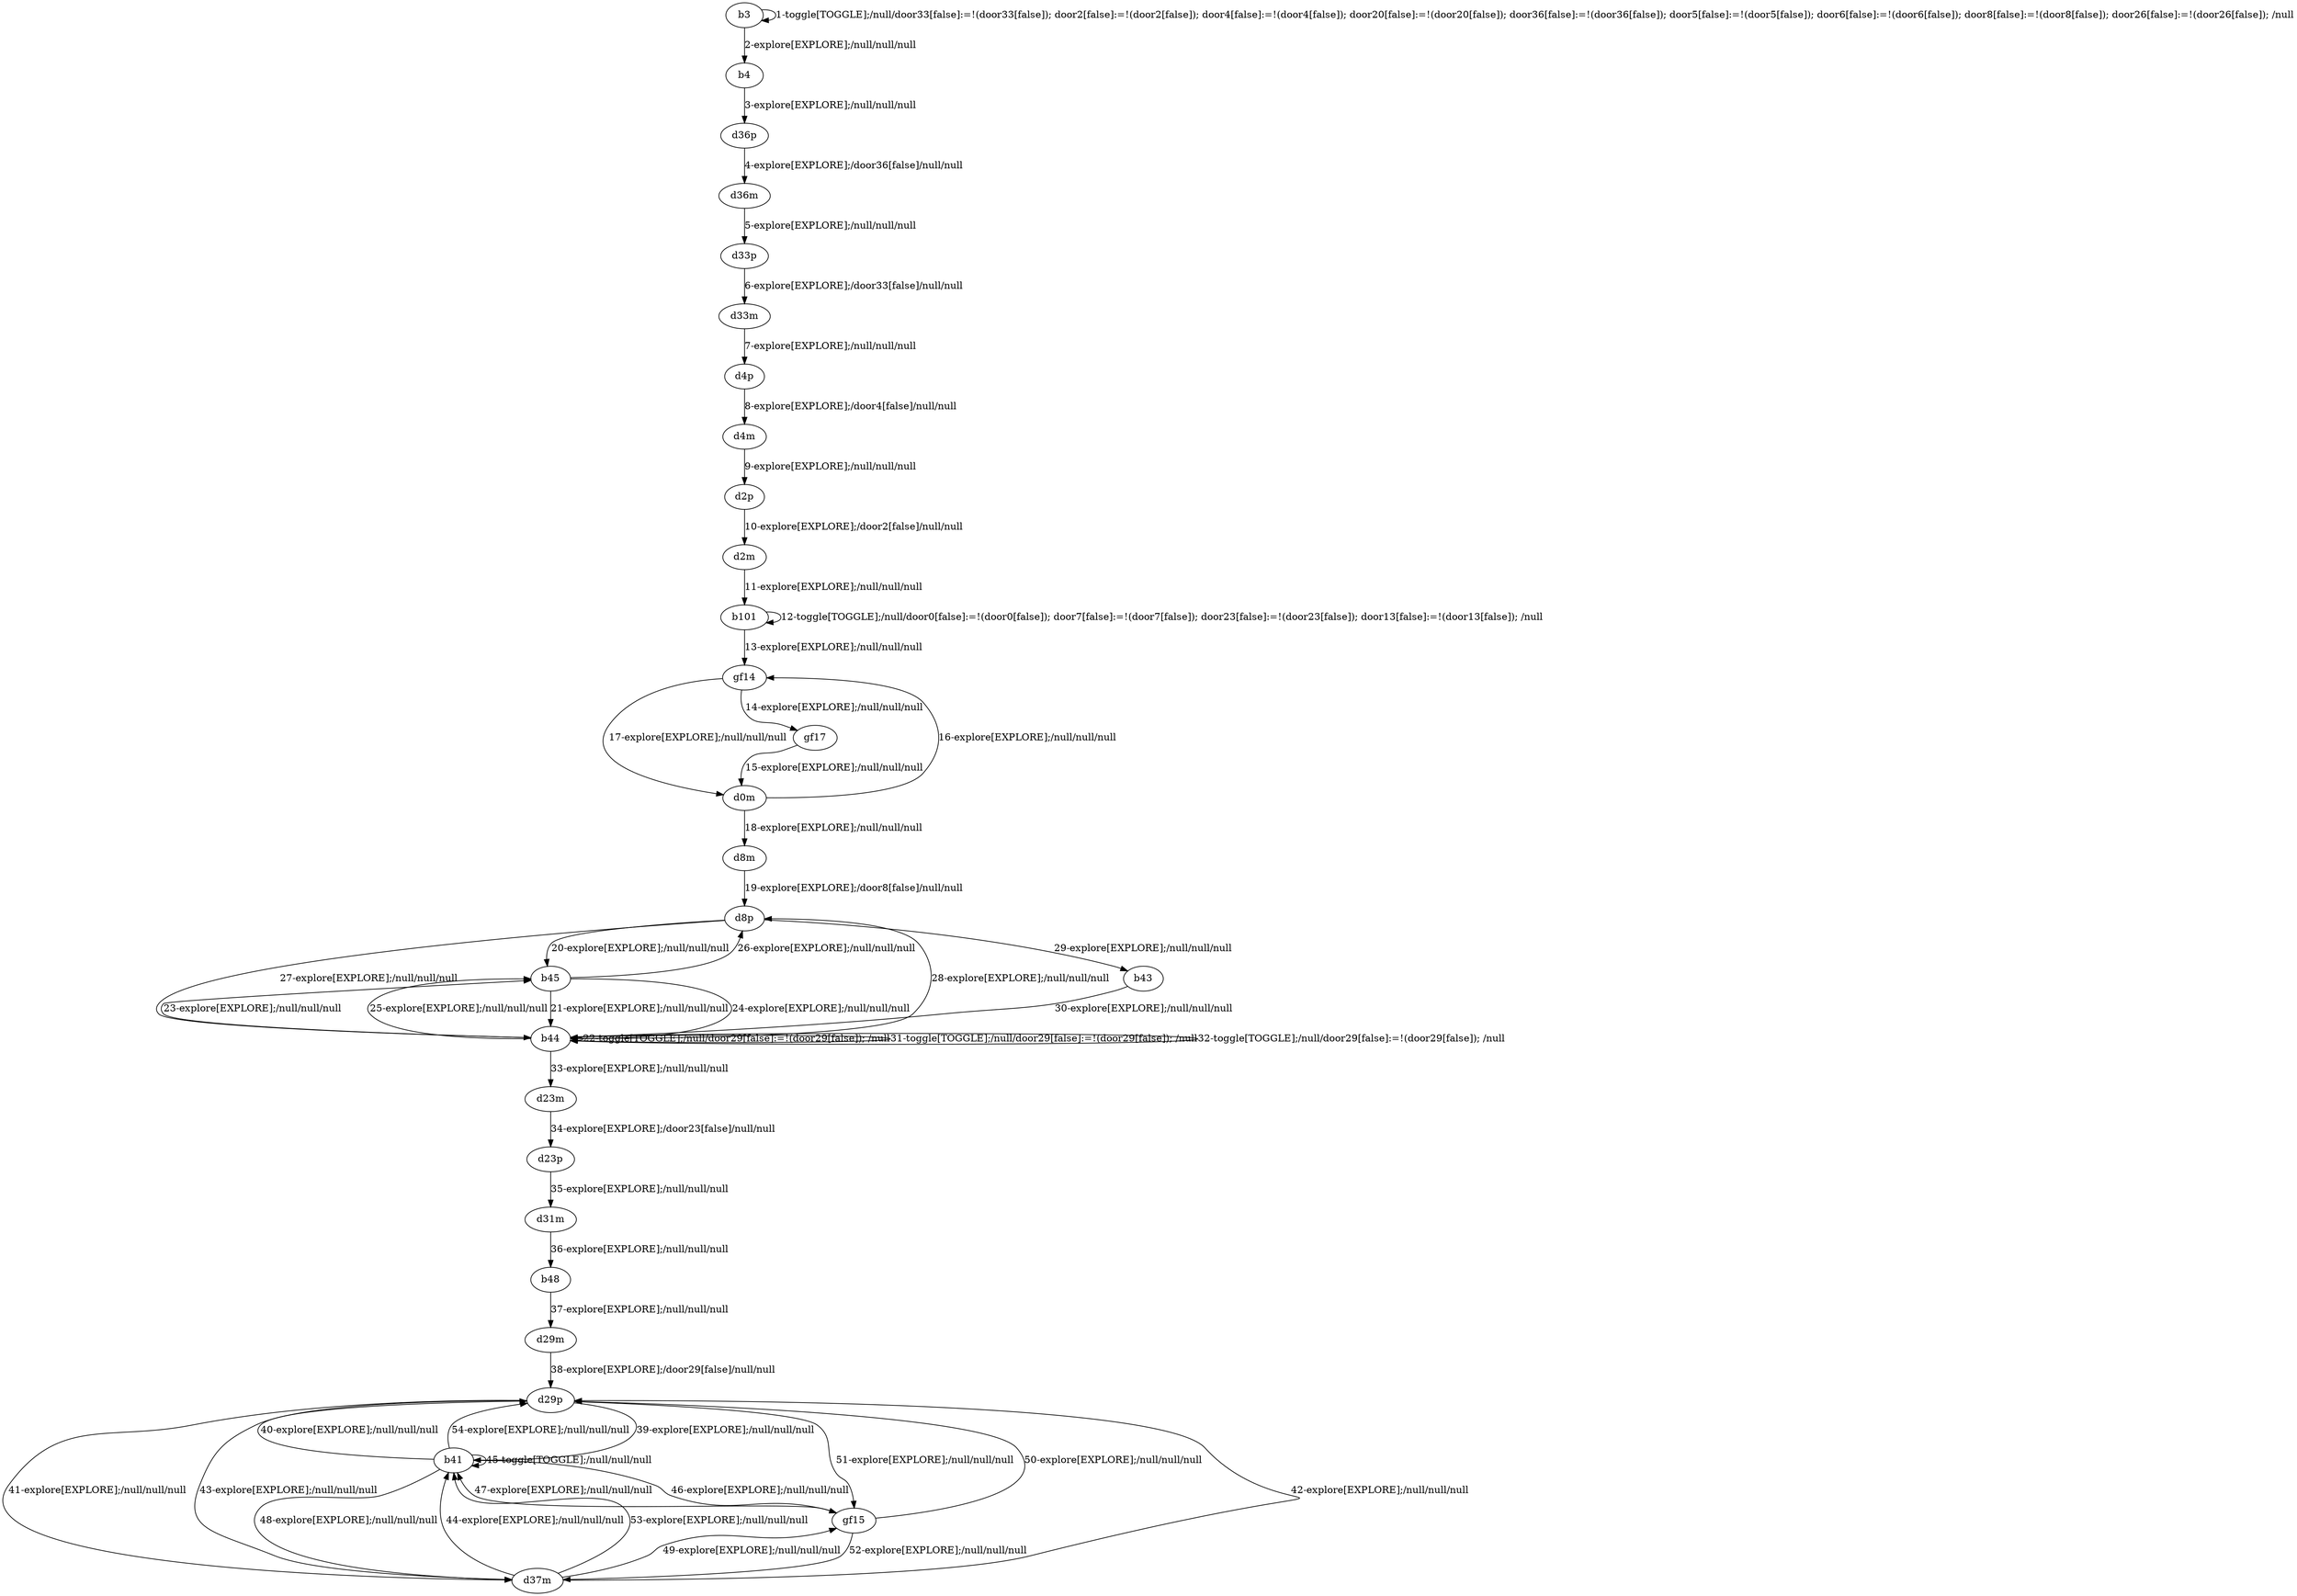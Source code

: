 # Total number of goals covered by this test: 14
# d37m --> b41
# b41 --> gf15
# d37m --> gf15
# gf15 --> d29p
# d29p --> gf15
# b41 --> b41
# d37m --> d29p
# d29p --> b41
# gf15 --> d37m
# d29p --> d37m
# d29m --> d29p
# b41 --> d29p
# b41 --> d37m
# gf15 --> b41

digraph g {
"b3" -> "b3" [label = "1-toggle[TOGGLE];/null/door33[false]:=!(door33[false]); door2[false]:=!(door2[false]); door4[false]:=!(door4[false]); door20[false]:=!(door20[false]); door36[false]:=!(door36[false]); door5[false]:=!(door5[false]); door6[false]:=!(door6[false]); door8[false]:=!(door8[false]); door26[false]:=!(door26[false]); /null"];
"b3" -> "b4" [label = "2-explore[EXPLORE];/null/null/null"];
"b4" -> "d36p" [label = "3-explore[EXPLORE];/null/null/null"];
"d36p" -> "d36m" [label = "4-explore[EXPLORE];/door36[false]/null/null"];
"d36m" -> "d33p" [label = "5-explore[EXPLORE];/null/null/null"];
"d33p" -> "d33m" [label = "6-explore[EXPLORE];/door33[false]/null/null"];
"d33m" -> "d4p" [label = "7-explore[EXPLORE];/null/null/null"];
"d4p" -> "d4m" [label = "8-explore[EXPLORE];/door4[false]/null/null"];
"d4m" -> "d2p" [label = "9-explore[EXPLORE];/null/null/null"];
"d2p" -> "d2m" [label = "10-explore[EXPLORE];/door2[false]/null/null"];
"d2m" -> "b101" [label = "11-explore[EXPLORE];/null/null/null"];
"b101" -> "b101" [label = "12-toggle[TOGGLE];/null/door0[false]:=!(door0[false]); door7[false]:=!(door7[false]); door23[false]:=!(door23[false]); door13[false]:=!(door13[false]); /null"];
"b101" -> "gf14" [label = "13-explore[EXPLORE];/null/null/null"];
"gf14" -> "gf17" [label = "14-explore[EXPLORE];/null/null/null"];
"gf17" -> "d0m" [label = "15-explore[EXPLORE];/null/null/null"];
"d0m" -> "gf14" [label = "16-explore[EXPLORE];/null/null/null"];
"gf14" -> "d0m" [label = "17-explore[EXPLORE];/null/null/null"];
"d0m" -> "d8m" [label = "18-explore[EXPLORE];/null/null/null"];
"d8m" -> "d8p" [label = "19-explore[EXPLORE];/door8[false]/null/null"];
"d8p" -> "b45" [label = "20-explore[EXPLORE];/null/null/null"];
"b45" -> "b44" [label = "21-explore[EXPLORE];/null/null/null"];
"b44" -> "b44" [label = "22-toggle[TOGGLE];/null/door29[false]:=!(door29[false]); /null"];
"b44" -> "b45" [label = "23-explore[EXPLORE];/null/null/null"];
"b45" -> "b44" [label = "24-explore[EXPLORE];/null/null/null"];
"b44" -> "b45" [label = "25-explore[EXPLORE];/null/null/null"];
"b45" -> "d8p" [label = "26-explore[EXPLORE];/null/null/null"];
"d8p" -> "b44" [label = "27-explore[EXPLORE];/null/null/null"];
"b44" -> "d8p" [label = "28-explore[EXPLORE];/null/null/null"];
"d8p" -> "b43" [label = "29-explore[EXPLORE];/null/null/null"];
"b43" -> "b44" [label = "30-explore[EXPLORE];/null/null/null"];
"b44" -> "b44" [label = "31-toggle[TOGGLE];/null/door29[false]:=!(door29[false]); /null"];
"b44" -> "b44" [label = "32-toggle[TOGGLE];/null/door29[false]:=!(door29[false]); /null"];
"b44" -> "d23m" [label = "33-explore[EXPLORE];/null/null/null"];
"d23m" -> "d23p" [label = "34-explore[EXPLORE];/door23[false]/null/null"];
"d23p" -> "d31m" [label = "35-explore[EXPLORE];/null/null/null"];
"d31m" -> "b48" [label = "36-explore[EXPLORE];/null/null/null"];
"b48" -> "d29m" [label = "37-explore[EXPLORE];/null/null/null"];
"d29m" -> "d29p" [label = "38-explore[EXPLORE];/door29[false]/null/null"];
"d29p" -> "b41" [label = "39-explore[EXPLORE];/null/null/null"];
"b41" -> "d29p" [label = "40-explore[EXPLORE];/null/null/null"];
"d29p" -> "d37m" [label = "41-explore[EXPLORE];/null/null/null"];
"d37m" -> "d29p" [label = "42-explore[EXPLORE];/null/null/null"];
"d29p" -> "d37m" [label = "43-explore[EXPLORE];/null/null/null"];
"d37m" -> "b41" [label = "44-explore[EXPLORE];/null/null/null"];
"b41" -> "b41" [label = "45-toggle[TOGGLE];/null/null/null"];
"b41" -> "gf15" [label = "46-explore[EXPLORE];/null/null/null"];
"gf15" -> "b41" [label = "47-explore[EXPLORE];/null/null/null"];
"b41" -> "d37m" [label = "48-explore[EXPLORE];/null/null/null"];
"d37m" -> "gf15" [label = "49-explore[EXPLORE];/null/null/null"];
"gf15" -> "d29p" [label = "50-explore[EXPLORE];/null/null/null"];
"d29p" -> "gf15" [label = "51-explore[EXPLORE];/null/null/null"];
"gf15" -> "d37m" [label = "52-explore[EXPLORE];/null/null/null"];
"d37m" -> "b41" [label = "53-explore[EXPLORE];/null/null/null"];
"b41" -> "d29p" [label = "54-explore[EXPLORE];/null/null/null"];
}